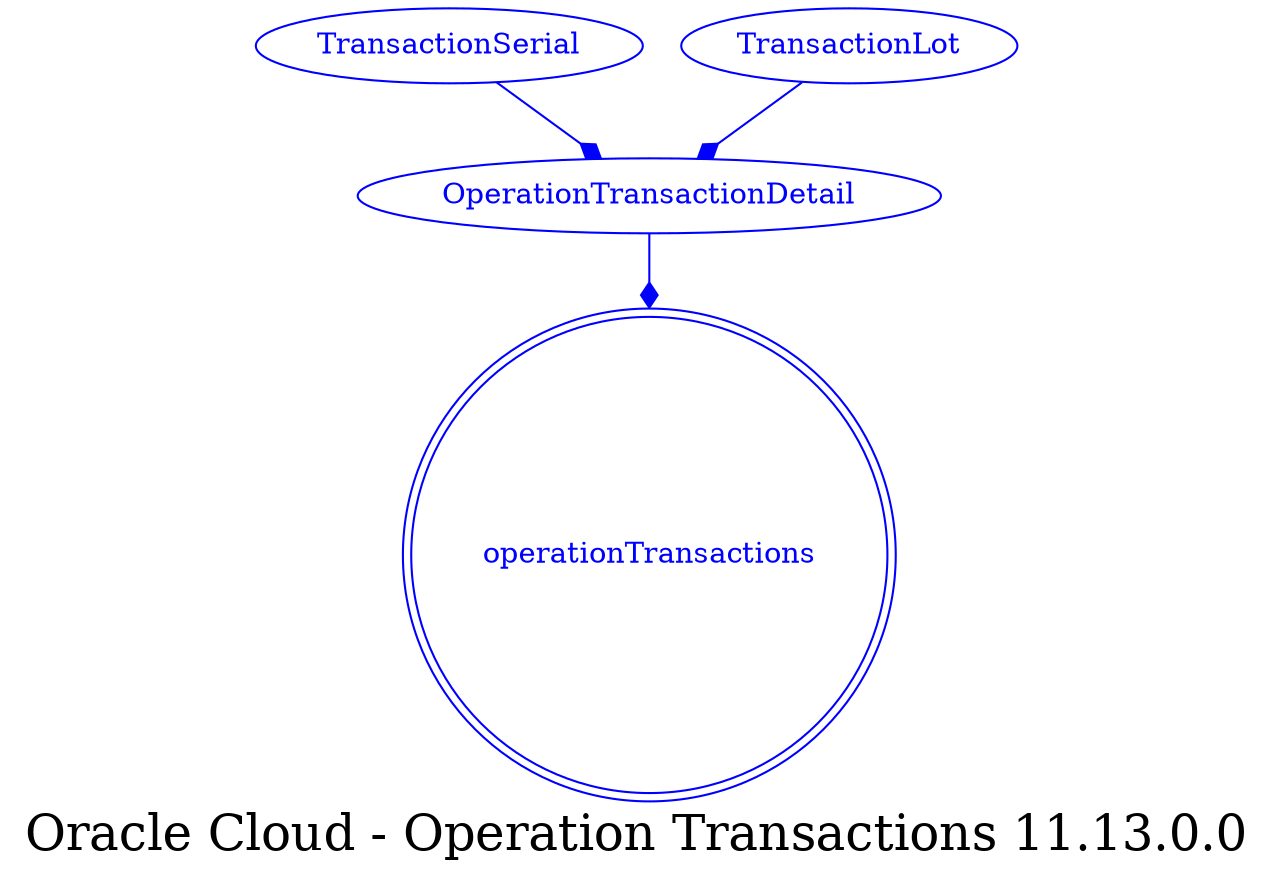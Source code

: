digraph LexiconGraph {
graph[label="Oracle Cloud - Operation Transactions 11.13.0.0", fontsize=24]
splines=true
"operationTransactions" [color=blue, fontcolor=blue, shape=doublecircle]
"OperationTransactionDetail" -> "operationTransactions" [color=blue, fontcolor=blue, arrowhead=diamond, arrowtail=none]
"OperationTransactionDetail" [color=blue, fontcolor=blue, shape=ellipse]
"TransactionSerial" -> "OperationTransactionDetail" [color=blue, fontcolor=blue, arrowhead=diamond, arrowtail=none]
"TransactionSerial" [color=blue, fontcolor=blue, shape=ellipse]
"TransactionLot" -> "OperationTransactionDetail" [color=blue, fontcolor=blue, arrowhead=diamond, arrowtail=none]
"TransactionLot" [color=blue, fontcolor=blue, shape=ellipse]
}
